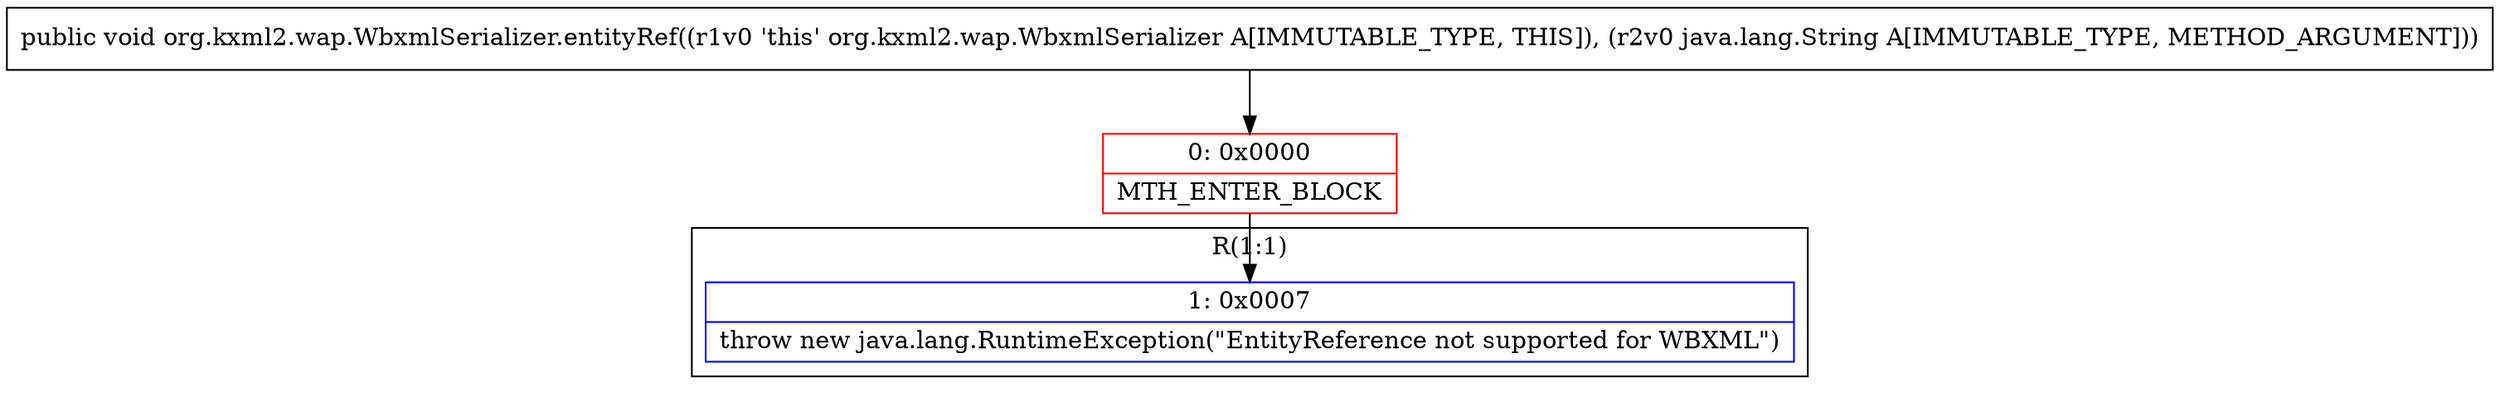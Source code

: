 digraph "CFG fororg.kxml2.wap.WbxmlSerializer.entityRef(Ljava\/lang\/String;)V" {
subgraph cluster_Region_1818488495 {
label = "R(1:1)";
node [shape=record,color=blue];
Node_1 [shape=record,label="{1\:\ 0x0007|throw new java.lang.RuntimeException(\"EntityReference not supported for WBXML\")\l}"];
}
Node_0 [shape=record,color=red,label="{0\:\ 0x0000|MTH_ENTER_BLOCK\l}"];
MethodNode[shape=record,label="{public void org.kxml2.wap.WbxmlSerializer.entityRef((r1v0 'this' org.kxml2.wap.WbxmlSerializer A[IMMUTABLE_TYPE, THIS]), (r2v0 java.lang.String A[IMMUTABLE_TYPE, METHOD_ARGUMENT])) }"];
MethodNode -> Node_0;
Node_0 -> Node_1;
}

